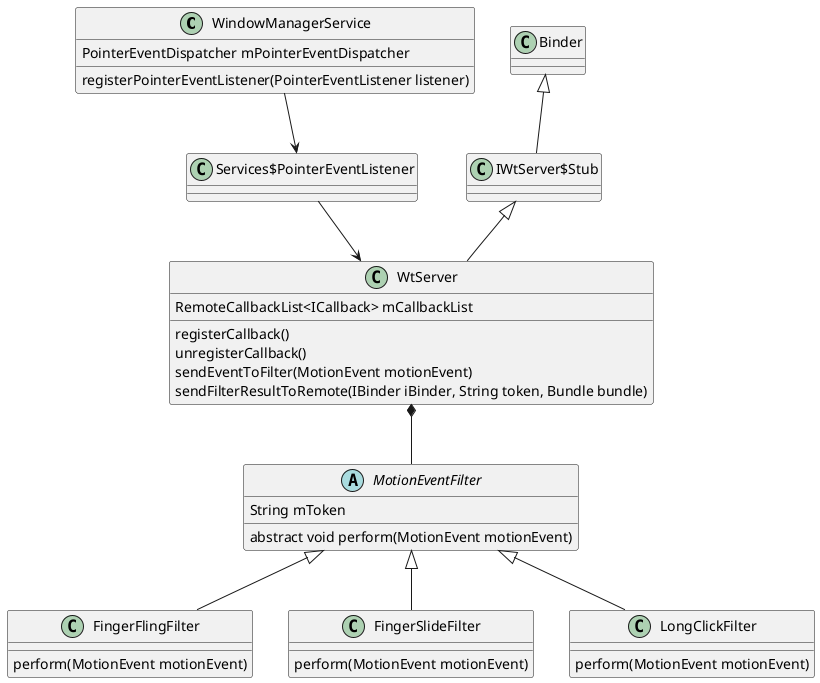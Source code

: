 @startuml

class WindowManagerService {
PointerEventDispatcher mPointerEventDispatcher
registerPointerEventListener(PointerEventListener listener)
}

class WtServer {
RemoteCallbackList<ICallback> mCallbackList
registerCallback()
unregisterCallback()
sendEventToFilter(MotionEvent motionEvent)
sendFilterResultToRemote(IBinder iBinder, String token, Bundle bundle)

}

class IWtServer$Stub{
}

class Binder {

}


class Services$PointerEventListener {

}

abstract MotionEventFilter {
String mToken
abstract void perform(MotionEvent motionEvent)
}

class FingerFlingFilter {
perform(MotionEvent motionEvent)
}

class FingerSlideFilter {
perform(MotionEvent motionEvent)
}

class LongClickFilter {
perform(MotionEvent motionEvent)
}


MotionEventFilter <|-- FingerFlingFilter
MotionEventFilter <|-- FingerSlideFilter
MotionEventFilter <|-- LongClickFilter
IWtServer$Stub <|-- WtServer
Binder <|-- IWtServer$Stub
WtServer *-- MotionEventFilter
WindowManagerService --> Services$PointerEventListener
Services$PointerEventListener --> WtServer
@enduml